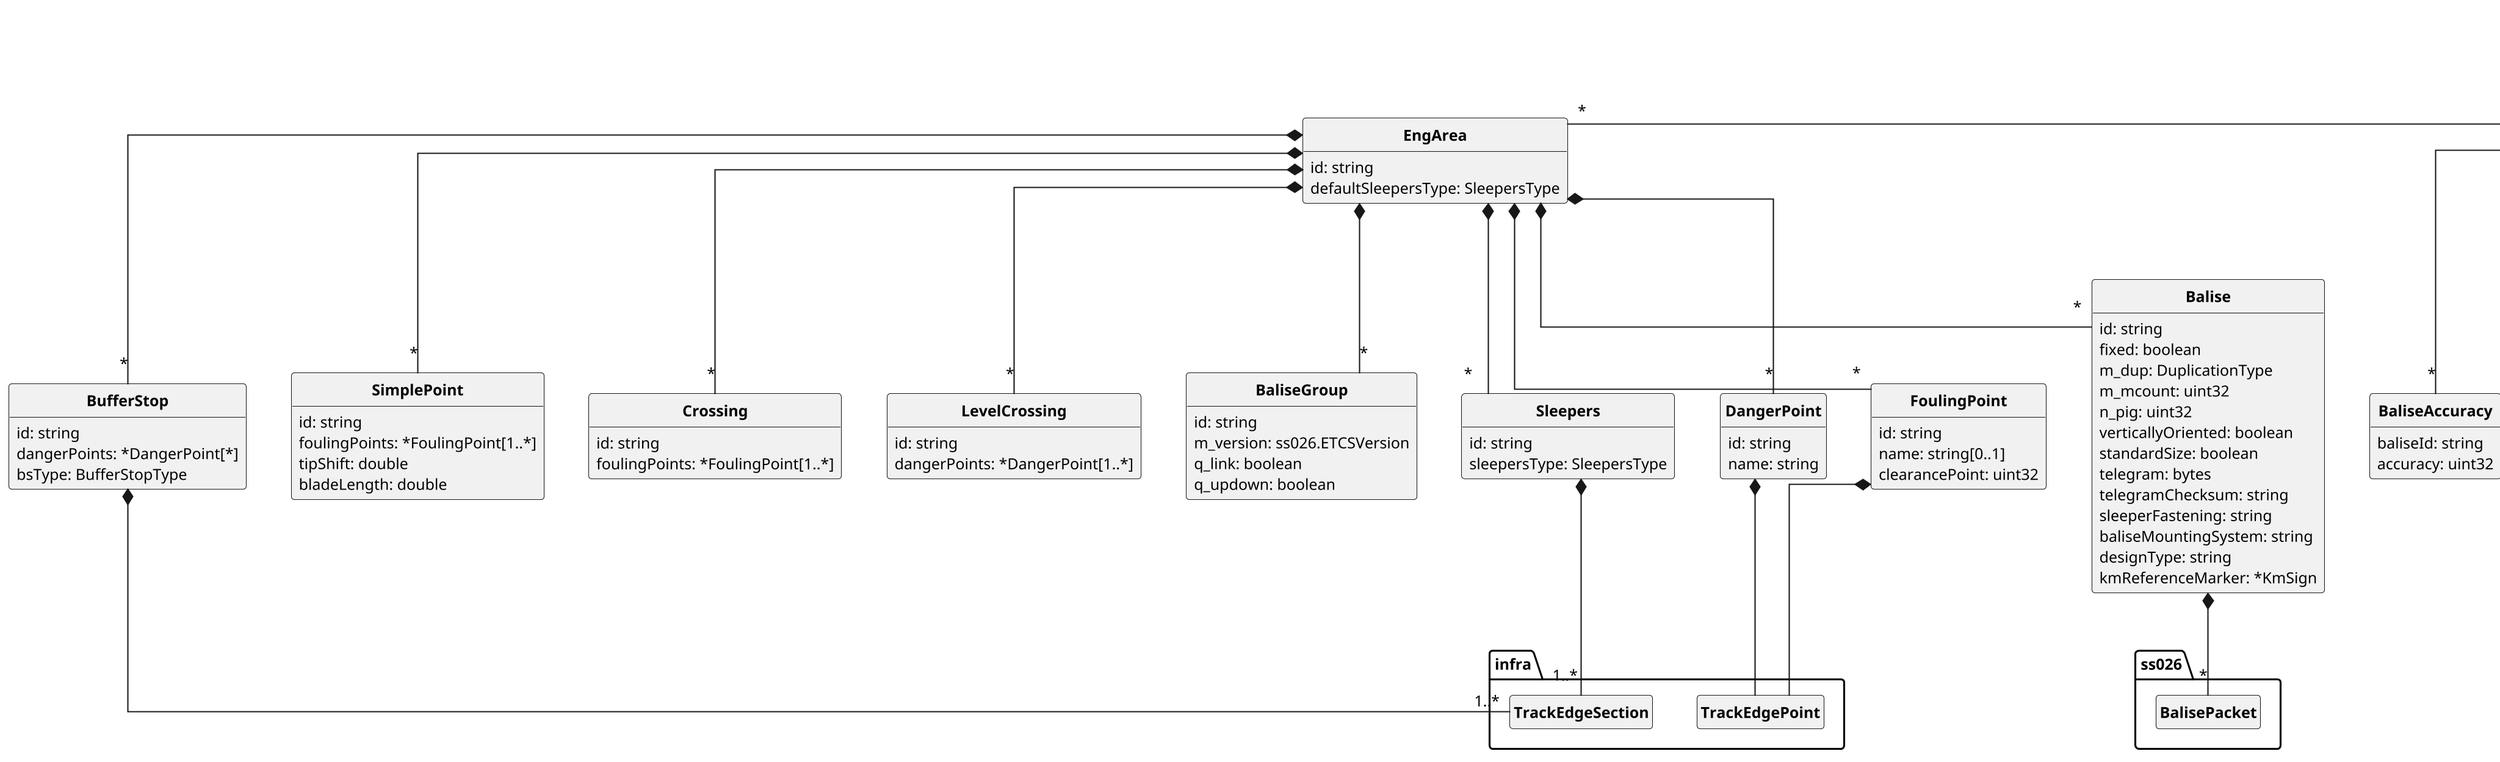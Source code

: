 @startuml
skinparam monochrome true
skinparam shadowing false
skinparam classAttributeIconSize 0
skinparam DefaultFontName arial
skinparam DefaultFontSize 12
skinparam ClassFontStyle bold
skinparam linetype ortho
skinparam dpi 200
hide empty fields
hide empty methods
hide circle

class BufferStop {
 id: string
 dangerPoints: *DangerPoint[*]
 bsType: BufferStopType
}

class SimplePoint {
 id: string
 foulingPoints: *FoulingPoint[1..*]
 tipShift: double
 bladeLength: double
}

class Crossing {
 id: string
 foulingPoints: *FoulingPoint[1..*]
}

class LevelCrossing {
 id: string
 dangerPoints: *DangerPoint[1..*]
}

class BaliseGroup {
 id: string
 m_version: ss026.ETCSVersion
 q_link: boolean
 q_updown: boolean
}

class Balise {
 id: string
 fixed: boolean
 m_dup: DuplicationType
 m_mcount: uint32
 n_pig: uint32
 verticallyOriented: boolean
 standardSize: boolean
 telegram: bytes
 telegramChecksum: string
 sleeperFastening: string
 baliseMountingSystem: string
 designType: string
 kmReferenceMarker: *KmSign
}

class Sleepers {
 id: string
 sleepersType: SleepersType
}

class DangerPoint {
 id: string
 name: string
}

class FoulingPoint {
 id: string
 name: string[0..1]
 clearancePoint: uint32
}

class EngArea {
 id: string
 defaultSleepersType: SleepersType
}

class LocationAccuracyArea {
 id: string
}

class BaliseAccuracy {
 baliseId: string
 accuracy: uint32
}

class EtcsMarkerAccuracy {
 markerId: string
 accuracy: uint32
}

class StopLocationAccuracy {
 stopLocationId: string
 accuracy: uint32
}

class NationalBorderAccuracy {
 nationalBorderId: string
 accuracy: uint32
}

class BufferStopAccuracy {
 bufferStopId: string
 accuracy: uint32
}

class TrackEdgeKmSigns {
 id: string
}

class KmSign {
 pos: uint32
 label: string
}

class KmArea {
 id: string
}

class ETCSEngineering {
}

BufferStop *-- "1..*" infra.TrackEdgeSection
Balise *-- "*" ss026.BalisePacket
Sleepers *-- "1..*" infra.TrackEdgeSection
DangerPoint *-- infra.TrackEdgePoint
FoulingPoint *-- infra.TrackEdgePoint
EngArea *-- "*" SimplePoint
EngArea *-- "*" Crossing
EngArea *-- "*" LevelCrossing
EngArea *-- "*" BaliseGroup
EngArea *-- "*" Balise
EngArea *-- "*" Sleepers
EngArea *-- "*" DangerPoint
EngArea *-- "*" FoulingPoint
EngArea *-- "*" BufferStop
LocationAccuracyArea *-- "*" BaliseAccuracy
LocationAccuracyArea *-- "*" EtcsMarkerAccuracy
LocationAccuracyArea *-- "*" StopLocationAccuracy
LocationAccuracyArea *-- "*" NationalBorderAccuracy
LocationAccuracyArea *-- "*" BufferStopAccuracy
TrackEdgeKmSigns *-- "*" KmSign
KmArea *-- "*" TrackEdgeKmSigns
ETCSEngineering *-- "*" EngArea
ETCSEngineering *-- "*" LocationAccuracyArea
ETCSEngineering *-- "*" KmArea
@enduml